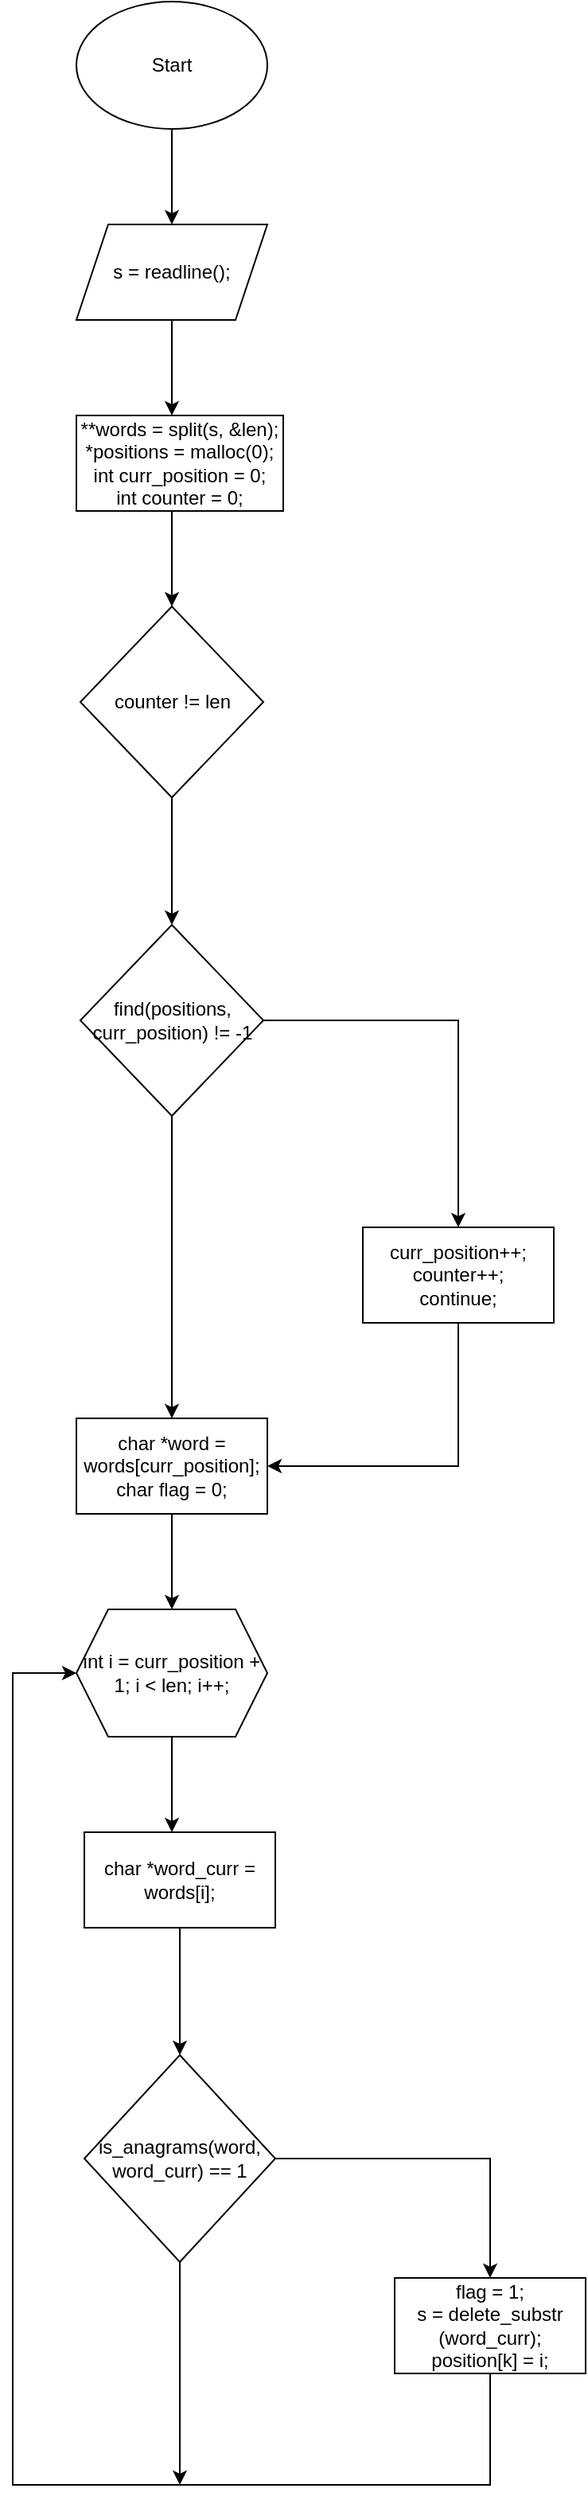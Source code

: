 <mxfile version="20.6.2" type="github">
  <diagram id="8wYgv9-v7Nqe_bmdsXYR" name="Страница 1">
    <mxGraphModel dx="509" dy="561" grid="1" gridSize="10" guides="1" tooltips="1" connect="1" arrows="1" fold="1" page="1" pageScale="1" pageWidth="827" pageHeight="1169" math="0" shadow="0">
      <root>
        <mxCell id="0" />
        <mxCell id="1" parent="0" />
        <mxCell id="HPKZztkQSvlfVHkEudxe-3" value="" style="edgeStyle=orthogonalEdgeStyle;rounded=0;orthogonalLoop=1;jettySize=auto;html=1;" edge="1" parent="1" source="HPKZztkQSvlfVHkEudxe-1">
          <mxGeometry relative="1" as="geometry">
            <mxPoint x="130" y="200" as="targetPoint" />
          </mxGeometry>
        </mxCell>
        <mxCell id="HPKZztkQSvlfVHkEudxe-1" value="Start" style="ellipse;whiteSpace=wrap;html=1;" vertex="1" parent="1">
          <mxGeometry x="70" y="60" width="120" height="80" as="geometry" />
        </mxCell>
        <mxCell id="HPKZztkQSvlfVHkEudxe-14" value="" style="edgeStyle=orthogonalEdgeStyle;rounded=0;orthogonalLoop=1;jettySize=auto;html=1;" edge="1" parent="1" source="HPKZztkQSvlfVHkEudxe-4" target="HPKZztkQSvlfVHkEudxe-5">
          <mxGeometry relative="1" as="geometry">
            <Array as="points">
              <mxPoint x="130" y="310" />
              <mxPoint x="130" y="310" />
            </Array>
          </mxGeometry>
        </mxCell>
        <mxCell id="HPKZztkQSvlfVHkEudxe-4" value="s = readline();" style="shape=parallelogram;perimeter=parallelogramPerimeter;whiteSpace=wrap;html=1;fixedSize=1;" vertex="1" parent="1">
          <mxGeometry x="70" y="200" width="120" height="60" as="geometry" />
        </mxCell>
        <mxCell id="HPKZztkQSvlfVHkEudxe-15" value="" style="edgeStyle=orthogonalEdgeStyle;rounded=0;orthogonalLoop=1;jettySize=auto;html=1;" edge="1" parent="1" source="HPKZztkQSvlfVHkEudxe-5" target="HPKZztkQSvlfVHkEudxe-6">
          <mxGeometry relative="1" as="geometry">
            <Array as="points">
              <mxPoint x="130" y="400" />
              <mxPoint x="130" y="400" />
            </Array>
          </mxGeometry>
        </mxCell>
        <mxCell id="HPKZztkQSvlfVHkEudxe-5" value="**words = split(s, &amp;amp;len);&lt;br&gt;*positions = malloc(0);&lt;br&gt;int curr_position = 0;&lt;br&gt;int counter = 0;" style="rounded=0;whiteSpace=wrap;html=1;" vertex="1" parent="1">
          <mxGeometry x="70" y="320" width="130" height="60" as="geometry" />
        </mxCell>
        <mxCell id="HPKZztkQSvlfVHkEudxe-16" value="" style="edgeStyle=orthogonalEdgeStyle;rounded=0;orthogonalLoop=1;jettySize=auto;html=1;" edge="1" parent="1" source="HPKZztkQSvlfVHkEudxe-6" target="HPKZztkQSvlfVHkEudxe-7">
          <mxGeometry relative="1" as="geometry" />
        </mxCell>
        <mxCell id="HPKZztkQSvlfVHkEudxe-6" value="counter != len" style="rhombus;whiteSpace=wrap;html=1;" vertex="1" parent="1">
          <mxGeometry x="72.5" y="440" width="115" height="120" as="geometry" />
        </mxCell>
        <mxCell id="HPKZztkQSvlfVHkEudxe-17" style="edgeStyle=orthogonalEdgeStyle;rounded=0;orthogonalLoop=1;jettySize=auto;html=1;exitX=1;exitY=0.5;exitDx=0;exitDy=0;entryX=0.5;entryY=0;entryDx=0;entryDy=0;" edge="1" parent="1" source="HPKZztkQSvlfVHkEudxe-7" target="HPKZztkQSvlfVHkEudxe-8">
          <mxGeometry relative="1" as="geometry" />
        </mxCell>
        <mxCell id="HPKZztkQSvlfVHkEudxe-18" style="edgeStyle=orthogonalEdgeStyle;rounded=0;orthogonalLoop=1;jettySize=auto;html=1;exitX=0.5;exitY=1;exitDx=0;exitDy=0;entryX=0.5;entryY=0;entryDx=0;entryDy=0;" edge="1" parent="1" source="HPKZztkQSvlfVHkEudxe-7" target="HPKZztkQSvlfVHkEudxe-9">
          <mxGeometry relative="1" as="geometry" />
        </mxCell>
        <mxCell id="HPKZztkQSvlfVHkEudxe-7" value="find(positions, curr_position) != -1" style="rhombus;whiteSpace=wrap;html=1;" vertex="1" parent="1">
          <mxGeometry x="72.5" y="640" width="115" height="120" as="geometry" />
        </mxCell>
        <mxCell id="HPKZztkQSvlfVHkEudxe-19" style="edgeStyle=orthogonalEdgeStyle;rounded=0;orthogonalLoop=1;jettySize=auto;html=1;exitX=0.5;exitY=1;exitDx=0;exitDy=0;entryX=1;entryY=0.5;entryDx=0;entryDy=0;" edge="1" parent="1" source="HPKZztkQSvlfVHkEudxe-8" target="HPKZztkQSvlfVHkEudxe-9">
          <mxGeometry relative="1" as="geometry" />
        </mxCell>
        <mxCell id="HPKZztkQSvlfVHkEudxe-8" value="curr_position++;&lt;br&gt;counter++;&lt;br&gt;continue;" style="rounded=0;whiteSpace=wrap;html=1;" vertex="1" parent="1">
          <mxGeometry x="250" y="830" width="120" height="60" as="geometry" />
        </mxCell>
        <mxCell id="HPKZztkQSvlfVHkEudxe-20" value="" style="edgeStyle=orthogonalEdgeStyle;rounded=0;orthogonalLoop=1;jettySize=auto;html=1;" edge="1" parent="1" source="HPKZztkQSvlfVHkEudxe-9" target="HPKZztkQSvlfVHkEudxe-10">
          <mxGeometry relative="1" as="geometry" />
        </mxCell>
        <mxCell id="HPKZztkQSvlfVHkEudxe-9" value="char *word = words[curr_position];&lt;br&gt;char flag = 0;" style="rounded=0;whiteSpace=wrap;html=1;" vertex="1" parent="1">
          <mxGeometry x="70" y="950" width="120" height="60" as="geometry" />
        </mxCell>
        <mxCell id="HPKZztkQSvlfVHkEudxe-21" value="" style="edgeStyle=orthogonalEdgeStyle;rounded=0;orthogonalLoop=1;jettySize=auto;html=1;" edge="1" parent="1" source="HPKZztkQSvlfVHkEudxe-10" target="HPKZztkQSvlfVHkEudxe-11">
          <mxGeometry relative="1" as="geometry">
            <Array as="points">
              <mxPoint x="130" y="1190" />
              <mxPoint x="130" y="1190" />
            </Array>
          </mxGeometry>
        </mxCell>
        <mxCell id="HPKZztkQSvlfVHkEudxe-10" value="int i = curr_position + 1; i &amp;lt; len; i++;" style="shape=hexagon;perimeter=hexagonPerimeter2;whiteSpace=wrap;html=1;fixedSize=1;" vertex="1" parent="1">
          <mxGeometry x="70" y="1070" width="120" height="80" as="geometry" />
        </mxCell>
        <mxCell id="HPKZztkQSvlfVHkEudxe-22" value="" style="edgeStyle=orthogonalEdgeStyle;rounded=0;orthogonalLoop=1;jettySize=auto;html=1;" edge="1" parent="1" source="HPKZztkQSvlfVHkEudxe-11" target="HPKZztkQSvlfVHkEudxe-12">
          <mxGeometry relative="1" as="geometry" />
        </mxCell>
        <mxCell id="HPKZztkQSvlfVHkEudxe-11" value="char *word_curr = words[i];" style="rounded=0;whiteSpace=wrap;html=1;" vertex="1" parent="1">
          <mxGeometry x="75" y="1210" width="120" height="60" as="geometry" />
        </mxCell>
        <mxCell id="HPKZztkQSvlfVHkEudxe-25" style="edgeStyle=orthogonalEdgeStyle;rounded=0;orthogonalLoop=1;jettySize=auto;html=1;exitX=0.5;exitY=1;exitDx=0;exitDy=0;" edge="1" parent="1" source="HPKZztkQSvlfVHkEudxe-12">
          <mxGeometry relative="1" as="geometry">
            <mxPoint x="135" y="1620" as="targetPoint" />
          </mxGeometry>
        </mxCell>
        <mxCell id="HPKZztkQSvlfVHkEudxe-26" style="edgeStyle=orthogonalEdgeStyle;rounded=0;orthogonalLoop=1;jettySize=auto;html=1;exitX=1;exitY=0.5;exitDx=0;exitDy=0;entryX=0.5;entryY=0;entryDx=0;entryDy=0;" edge="1" parent="1" source="HPKZztkQSvlfVHkEudxe-12" target="HPKZztkQSvlfVHkEudxe-13">
          <mxGeometry relative="1" as="geometry" />
        </mxCell>
        <mxCell id="HPKZztkQSvlfVHkEudxe-12" value="is_anagrams(word, word_curr) == 1" style="rhombus;whiteSpace=wrap;html=1;" vertex="1" parent="1">
          <mxGeometry x="75" y="1350" width="120" height="130" as="geometry" />
        </mxCell>
        <mxCell id="HPKZztkQSvlfVHkEudxe-24" style="edgeStyle=orthogonalEdgeStyle;rounded=0;orthogonalLoop=1;jettySize=auto;html=1;exitX=0.5;exitY=1;exitDx=0;exitDy=0;entryX=0;entryY=0.5;entryDx=0;entryDy=0;" edge="1" parent="1" source="HPKZztkQSvlfVHkEudxe-13" target="HPKZztkQSvlfVHkEudxe-10">
          <mxGeometry relative="1" as="geometry">
            <Array as="points">
              <mxPoint x="330" y="1620" />
              <mxPoint x="30" y="1620" />
              <mxPoint x="30" y="1110" />
            </Array>
          </mxGeometry>
        </mxCell>
        <mxCell id="HPKZztkQSvlfVHkEudxe-13" value="flag = 1;&lt;br&gt;s = delete_substr (word_curr);&lt;br&gt;position[k] = i;" style="rounded=0;whiteSpace=wrap;html=1;" vertex="1" parent="1">
          <mxGeometry x="270" y="1490" width="120" height="60" as="geometry" />
        </mxCell>
      </root>
    </mxGraphModel>
  </diagram>
</mxfile>

